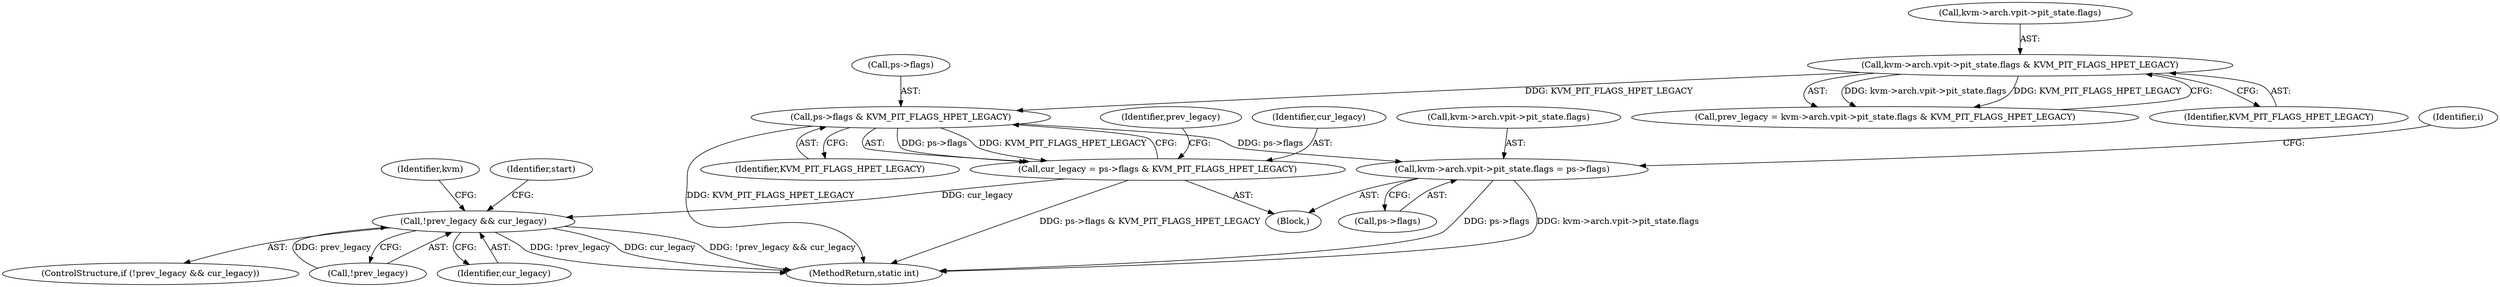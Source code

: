 digraph "0_linux_0185604c2d82c560dab2f2933a18f797e74ab5a8_0@pointer" {
"1000137" [label="(Call,ps->flags & KVM_PIT_FLAGS_HPET_LEGACY)"];
"1000124" [label="(Call,kvm->arch.vpit->pit_state.flags & KVM_PIT_FLAGS_HPET_LEGACY)"];
"1000135" [label="(Call,cur_legacy = ps->flags & KVM_PIT_FLAGS_HPET_LEGACY)"];
"1000143" [label="(Call,!prev_legacy && cur_legacy)"];
"1000175" [label="(Call,kvm->arch.vpit->pit_state.flags = ps->flags)"];
"1000185" [label="(Call,ps->flags)"];
"1000135" [label="(Call,cur_legacy = ps->flags & KVM_PIT_FLAGS_HPET_LEGACY)"];
"1000138" [label="(Call,ps->flags)"];
"1000103" [label="(Block,)"];
"1000156" [label="(Identifier,kvm)"];
"1000146" [label="(Identifier,cur_legacy)"];
"1000142" [label="(ControlStructure,if (!prev_legacy && cur_legacy))"];
"1000175" [label="(Call,kvm->arch.vpit->pit_state.flags = ps->flags)"];
"1000122" [label="(Call,prev_legacy = kvm->arch.vpit->pit_state.flags & KVM_PIT_FLAGS_HPET_LEGACY)"];
"1000176" [label="(Call,kvm->arch.vpit->pit_state.flags)"];
"1000148" [label="(Identifier,start)"];
"1000136" [label="(Identifier,cur_legacy)"];
"1000125" [label="(Call,kvm->arch.vpit->pit_state.flags)"];
"1000143" [label="(Call,!prev_legacy && cur_legacy)"];
"1000134" [label="(Identifier,KVM_PIT_FLAGS_HPET_LEGACY)"];
"1000190" [label="(Identifier,i)"];
"1000141" [label="(Identifier,KVM_PIT_FLAGS_HPET_LEGACY)"];
"1000227" [label="(MethodReturn,static int)"];
"1000145" [label="(Identifier,prev_legacy)"];
"1000144" [label="(Call,!prev_legacy)"];
"1000137" [label="(Call,ps->flags & KVM_PIT_FLAGS_HPET_LEGACY)"];
"1000124" [label="(Call,kvm->arch.vpit->pit_state.flags & KVM_PIT_FLAGS_HPET_LEGACY)"];
"1000137" -> "1000135"  [label="AST: "];
"1000137" -> "1000141"  [label="CFG: "];
"1000138" -> "1000137"  [label="AST: "];
"1000141" -> "1000137"  [label="AST: "];
"1000135" -> "1000137"  [label="CFG: "];
"1000137" -> "1000227"  [label="DDG: KVM_PIT_FLAGS_HPET_LEGACY"];
"1000137" -> "1000135"  [label="DDG: ps->flags"];
"1000137" -> "1000135"  [label="DDG: KVM_PIT_FLAGS_HPET_LEGACY"];
"1000124" -> "1000137"  [label="DDG: KVM_PIT_FLAGS_HPET_LEGACY"];
"1000137" -> "1000175"  [label="DDG: ps->flags"];
"1000124" -> "1000122"  [label="AST: "];
"1000124" -> "1000134"  [label="CFG: "];
"1000125" -> "1000124"  [label="AST: "];
"1000134" -> "1000124"  [label="AST: "];
"1000122" -> "1000124"  [label="CFG: "];
"1000124" -> "1000122"  [label="DDG: kvm->arch.vpit->pit_state.flags"];
"1000124" -> "1000122"  [label="DDG: KVM_PIT_FLAGS_HPET_LEGACY"];
"1000135" -> "1000103"  [label="AST: "];
"1000136" -> "1000135"  [label="AST: "];
"1000145" -> "1000135"  [label="CFG: "];
"1000135" -> "1000227"  [label="DDG: ps->flags & KVM_PIT_FLAGS_HPET_LEGACY"];
"1000135" -> "1000143"  [label="DDG: cur_legacy"];
"1000143" -> "1000142"  [label="AST: "];
"1000143" -> "1000144"  [label="CFG: "];
"1000143" -> "1000146"  [label="CFG: "];
"1000144" -> "1000143"  [label="AST: "];
"1000146" -> "1000143"  [label="AST: "];
"1000148" -> "1000143"  [label="CFG: "];
"1000156" -> "1000143"  [label="CFG: "];
"1000143" -> "1000227"  [label="DDG: !prev_legacy"];
"1000143" -> "1000227"  [label="DDG: cur_legacy"];
"1000143" -> "1000227"  [label="DDG: !prev_legacy && cur_legacy"];
"1000144" -> "1000143"  [label="DDG: prev_legacy"];
"1000175" -> "1000103"  [label="AST: "];
"1000175" -> "1000185"  [label="CFG: "];
"1000176" -> "1000175"  [label="AST: "];
"1000185" -> "1000175"  [label="AST: "];
"1000190" -> "1000175"  [label="CFG: "];
"1000175" -> "1000227"  [label="DDG: ps->flags"];
"1000175" -> "1000227"  [label="DDG: kvm->arch.vpit->pit_state.flags"];
}
